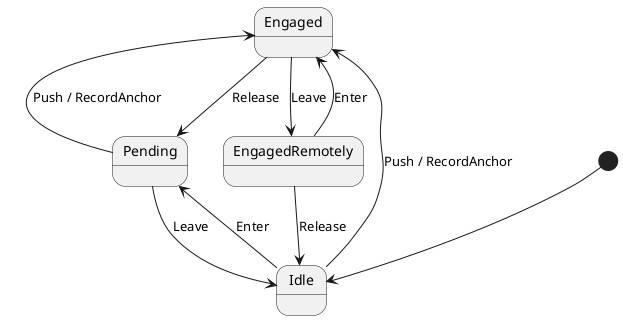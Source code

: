@startuml
[*] --> Idle

Idle --> Pending: Enter
Idle --> Engaged: Push / RecordAnchor
Pending --> Idle: Leave
Pending -left-> Engaged: Push / RecordAnchor
Engaged --> Pending: Release
Engaged --> EngagedRemotely: Leave
EngagedRemotely --> Engaged: Enter
EngagedRemotely -> Idle: Release


@enduml
